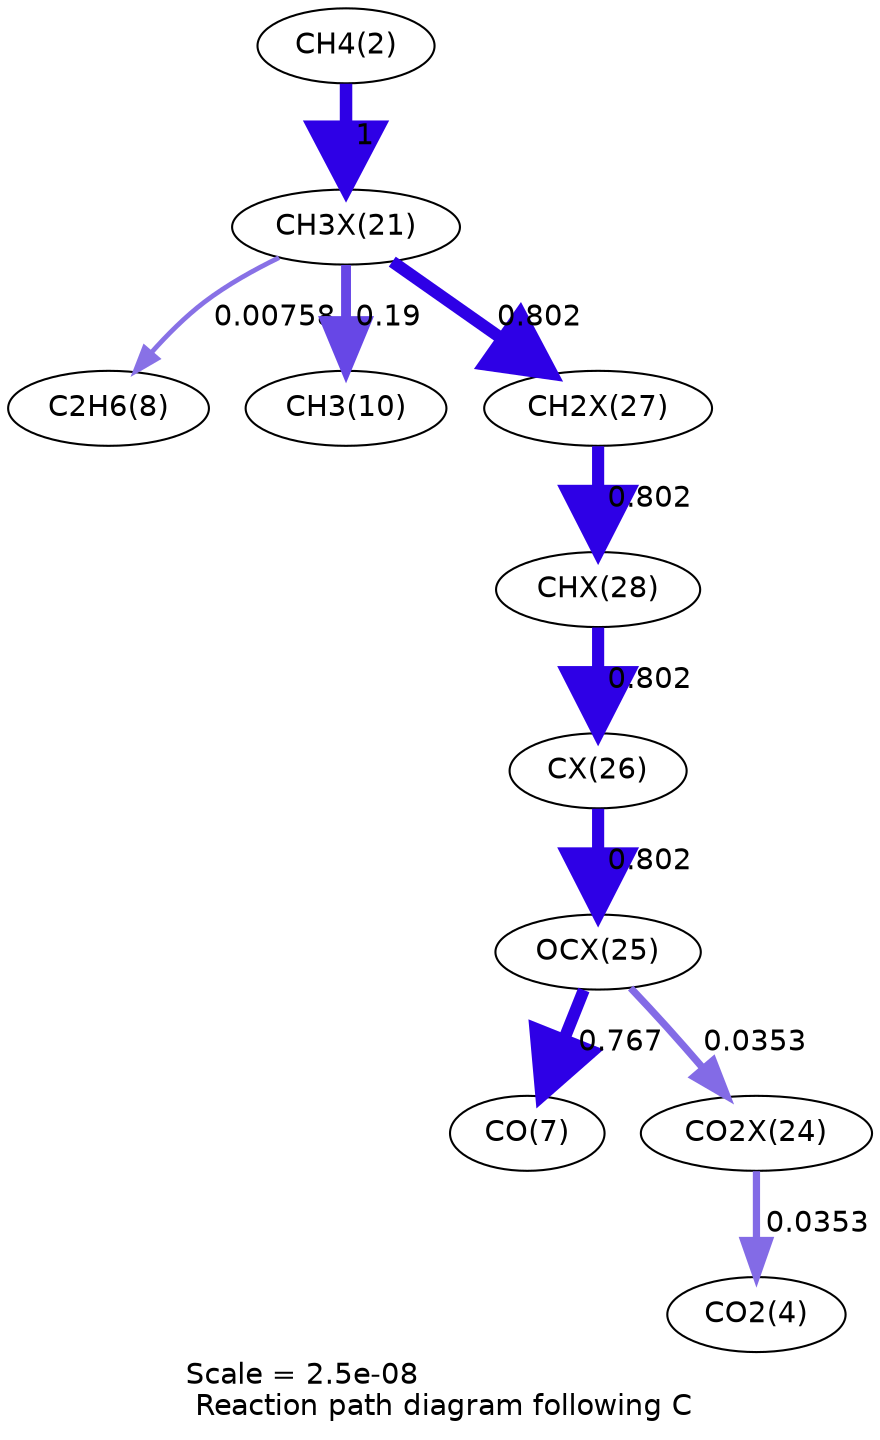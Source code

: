 digraph reaction_paths {
center=1;
s4 -> s63[fontname="Helvetica", penwidth=6, arrowsize=3, color="0.7, 1.5, 0.9"
, label=" 1"];
s63 -> s10[fontname="Helvetica", penwidth=2.31, arrowsize=1.16, color="0.7, 0.508, 0.9"
, label=" 0.00758"];
s63 -> s12[fontname="Helvetica", penwidth=4.75, arrowsize=2.37, color="0.7, 0.69, 0.9"
, label=" 0.19"];
s63 -> s69[fontname="Helvetica", penwidth=5.83, arrowsize=2.92, color="0.7, 1.3, 0.9"
, label=" 0.802"];
s69 -> s70[fontname="Helvetica", penwidth=5.83, arrowsize=2.92, color="0.7, 1.3, 0.9"
, label=" 0.802"];
s70 -> s68[fontname="Helvetica", penwidth=5.83, arrowsize=2.92, color="0.7, 1.3, 0.9"
, label=" 0.802"];
s68 -> s67[fontname="Helvetica", penwidth=5.83, arrowsize=2.92, color="0.7, 1.3, 0.9"
, label=" 0.802"];
s67 -> s9[fontname="Helvetica", penwidth=5.8, arrowsize=2.9, color="0.7, 1.27, 0.9"
, label=" 0.767"];
s67 -> s66[fontname="Helvetica", penwidth=3.48, arrowsize=1.74, color="0.7, 0.535, 0.9"
, label=" 0.0353"];
s66 -> s6[fontname="Helvetica", penwidth=3.48, arrowsize=1.74, color="0.7, 0.535, 0.9"
, label=" 0.0353"];
s4 [ fontname="Helvetica", label="CH4(2)"];
s6 [ fontname="Helvetica", label="CO2(4)"];
s9 [ fontname="Helvetica", label="CO(7)"];
s10 [ fontname="Helvetica", label="C2H6(8)"];
s12 [ fontname="Helvetica", label="CH3(10)"];
s63 [ fontname="Helvetica", label="CH3X(21)"];
s66 [ fontname="Helvetica", label="CO2X(24)"];
s67 [ fontname="Helvetica", label="OCX(25)"];
s68 [ fontname="Helvetica", label="CX(26)"];
s69 [ fontname="Helvetica", label="CH2X(27)"];
s70 [ fontname="Helvetica", label="CHX(28)"];
 label = "Scale = 2.5e-08\l Reaction path diagram following C";
 fontname = "Helvetica";
}
